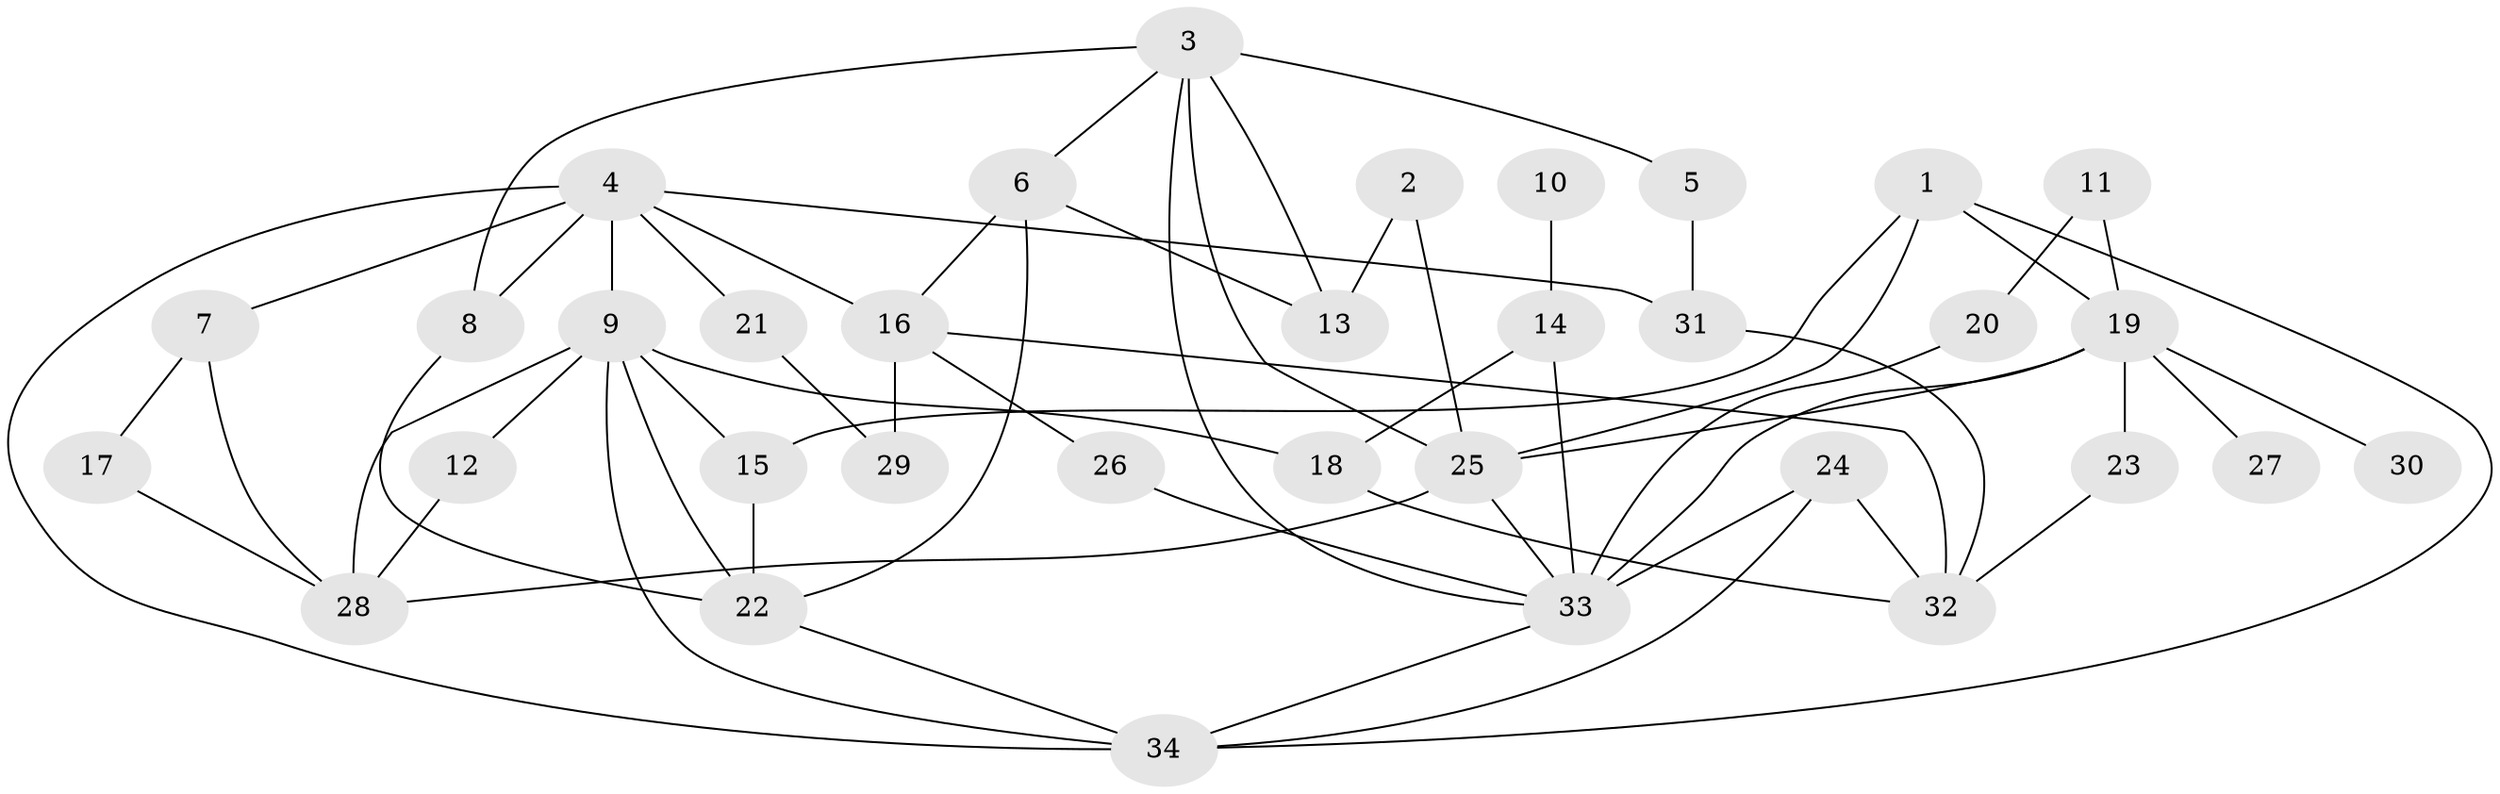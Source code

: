 // original degree distribution, {3: 0.22058823529411764, 7: 0.04411764705882353, 6: 0.058823529411764705, 4: 0.17647058823529413, 2: 0.35294117647058826, 1: 0.14705882352941177}
// Generated by graph-tools (version 1.1) at 2025/49/03/09/25 03:49:18]
// undirected, 34 vertices, 61 edges
graph export_dot {
graph [start="1"]
  node [color=gray90,style=filled];
  1;
  2;
  3;
  4;
  5;
  6;
  7;
  8;
  9;
  10;
  11;
  12;
  13;
  14;
  15;
  16;
  17;
  18;
  19;
  20;
  21;
  22;
  23;
  24;
  25;
  26;
  27;
  28;
  29;
  30;
  31;
  32;
  33;
  34;
  1 -- 15 [weight=1.0];
  1 -- 19 [weight=1.0];
  1 -- 25 [weight=1.0];
  1 -- 34 [weight=1.0];
  2 -- 13 [weight=1.0];
  2 -- 25 [weight=1.0];
  3 -- 5 [weight=1.0];
  3 -- 6 [weight=1.0];
  3 -- 8 [weight=1.0];
  3 -- 13 [weight=1.0];
  3 -- 25 [weight=1.0];
  3 -- 33 [weight=1.0];
  4 -- 7 [weight=1.0];
  4 -- 8 [weight=1.0];
  4 -- 9 [weight=1.0];
  4 -- 16 [weight=1.0];
  4 -- 21 [weight=1.0];
  4 -- 31 [weight=1.0];
  4 -- 34 [weight=1.0];
  5 -- 31 [weight=1.0];
  6 -- 13 [weight=1.0];
  6 -- 16 [weight=1.0];
  6 -- 22 [weight=1.0];
  7 -- 17 [weight=1.0];
  7 -- 28 [weight=1.0];
  8 -- 22 [weight=1.0];
  9 -- 12 [weight=1.0];
  9 -- 15 [weight=1.0];
  9 -- 18 [weight=1.0];
  9 -- 22 [weight=1.0];
  9 -- 28 [weight=1.0];
  9 -- 34 [weight=1.0];
  10 -- 14 [weight=1.0];
  11 -- 19 [weight=1.0];
  11 -- 20 [weight=1.0];
  12 -- 28 [weight=1.0];
  14 -- 18 [weight=1.0];
  14 -- 33 [weight=1.0];
  15 -- 22 [weight=1.0];
  16 -- 26 [weight=1.0];
  16 -- 29 [weight=1.0];
  16 -- 32 [weight=1.0];
  17 -- 28 [weight=1.0];
  18 -- 32 [weight=1.0];
  19 -- 23 [weight=2.0];
  19 -- 25 [weight=1.0];
  19 -- 27 [weight=1.0];
  19 -- 30 [weight=1.0];
  19 -- 33 [weight=1.0];
  20 -- 33 [weight=1.0];
  21 -- 29 [weight=1.0];
  22 -- 34 [weight=1.0];
  23 -- 32 [weight=1.0];
  24 -- 32 [weight=1.0];
  24 -- 33 [weight=2.0];
  24 -- 34 [weight=1.0];
  25 -- 28 [weight=1.0];
  25 -- 33 [weight=1.0];
  26 -- 33 [weight=1.0];
  31 -- 32 [weight=1.0];
  33 -- 34 [weight=1.0];
}
